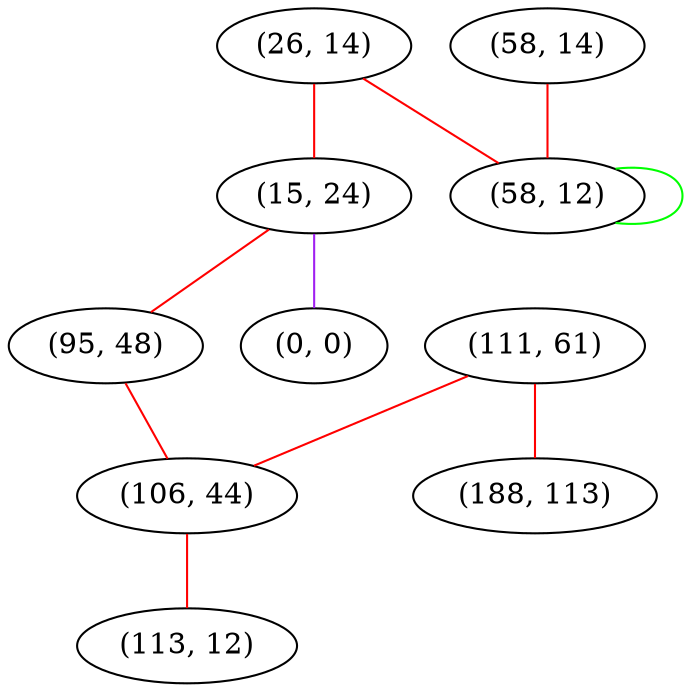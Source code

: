 graph "" {
"(26, 14)";
"(15, 24)";
"(111, 61)";
"(95, 48)";
"(106, 44)";
"(0, 0)";
"(58, 14)";
"(113, 12)";
"(188, 113)";
"(58, 12)";
"(26, 14)" -- "(15, 24)"  [color=red, key=0, weight=1];
"(26, 14)" -- "(58, 12)"  [color=red, key=0, weight=1];
"(15, 24)" -- "(95, 48)"  [color=red, key=0, weight=1];
"(15, 24)" -- "(0, 0)"  [color=purple, key=0, weight=4];
"(111, 61)" -- "(188, 113)"  [color=red, key=0, weight=1];
"(111, 61)" -- "(106, 44)"  [color=red, key=0, weight=1];
"(95, 48)" -- "(106, 44)"  [color=red, key=0, weight=1];
"(106, 44)" -- "(113, 12)"  [color=red, key=0, weight=1];
"(58, 14)" -- "(58, 12)"  [color=red, key=0, weight=1];
"(58, 12)" -- "(58, 12)"  [color=green, key=0, weight=2];
}
